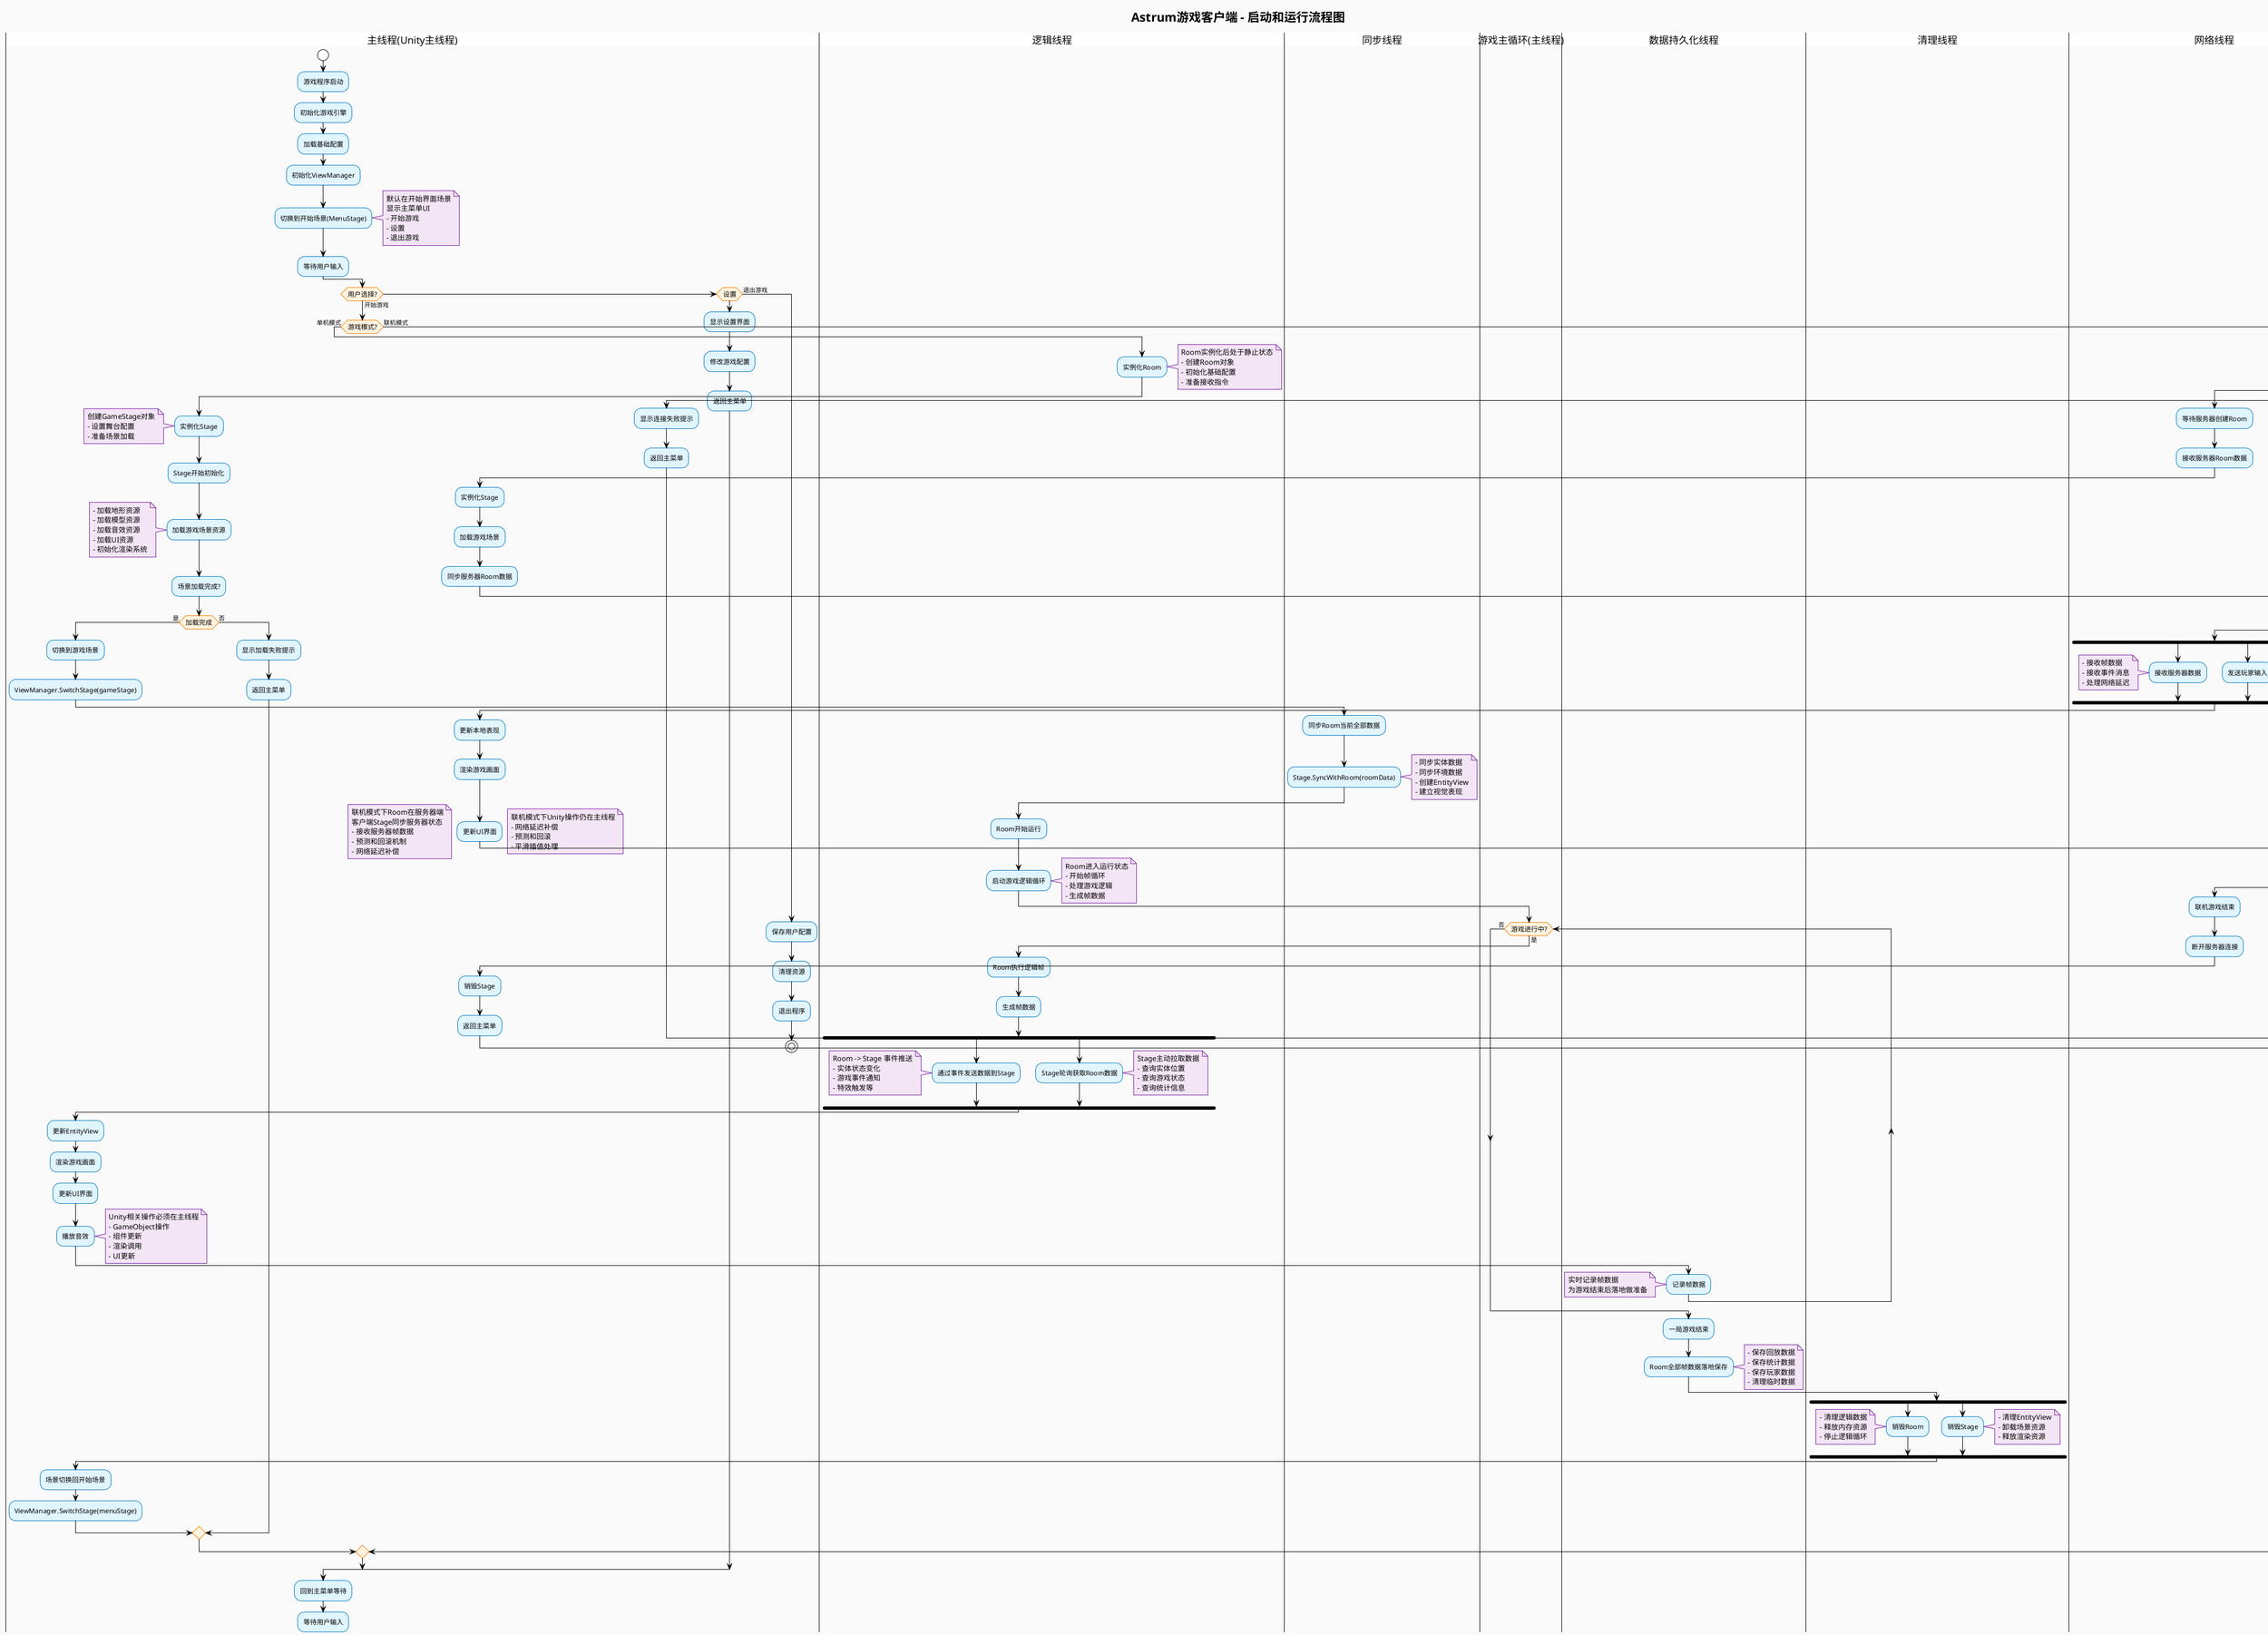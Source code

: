 @startuml 游戏客户端启动和运行流程图

title Astrum游戏客户端 - 启动和运行流程图

!theme plain
skinparam backgroundColor #FAFAFA
skinparam activity {
    BackgroundColor #E1F5FE
    BorderColor #0277BD
    FontSize 12
}
skinparam activityDiamond {
    BackgroundColor #FFF3E0
    BorderColor #F57C00
}
skinparam note {
    BackgroundColor #F3E5F5
    BorderColor #7B1FA2
}

|主线程(Unity主线程)|
start

:游戏程序启动;
:初始化游戏引擎;
:加载基础配置;
:初始化ViewManager;

:切换到开始场景(MenuStage);
note right
  默认在开始界面场景
  显示主菜单UI
  - 开始游戏
  - 设置
  - 退出游戏
end note

:等待用户输入;

if (用户选择?) then (开始游戏)
  
  if (游戏模式?) then (单机模式)
    
    |逻辑线程|
    :实例化Room;
    note right
      Room实例化后处于静止状态
      - 创建Room对象
      - 初始化基础配置
      - 准备接收指令
    end note
    
    |主线程(Unity主线程)|
    :实例化Stage;
    note left
      创建GameStage对象
      - 设置舞台配置
      - 准备场景加载
    end note
    
    :Stage开始初始化;
    :加载游戏场景资源;
    note left
      - 加载地形资源
      - 加载模型资源
      - 加载音效资源
      - 加载UI资源
      - 初始化渲染系统
    end note
    
    :场景加载完成?;
    if (加载完成) then (是)
      :切换到游戏场景;
      :ViewManager.SwitchStage(gameStage);
      
      |同步线程|
      :同步Room当前全部数据;
      :Stage.SyncWithRoom(roomData);
      note right
        - 同步实体数据
        - 同步环境数据
        - 创建EntityView
        - 建立视觉表现
      end note
      
      |逻辑线程|
      :Room开始运行;
      :启动游戏逻辑循环;
      note right
        Room进入运行状态
        - 开始帧循环
        - 处理游戏逻辑
        - 生成帧数据
      end note
      
      |游戏主循环(主线程)|
      while (游戏进行中?) is (是)
        
        |逻辑线程|
        :Room执行逻辑帧;
        :生成帧数据;
        
        fork
          :通过事件发送数据到Stage;
          note left
            Room -> Stage 事件推送
            - 实体状态变化
            - 游戏事件通知
            - 特效触发等
          end note
        fork again
          :Stage轮询获取Room数据;
          note right
            Stage主动拉取数据
            - 查询实体位置
            - 查询游戏状态
            - 查询统计信息
          end note
        end fork
        
        |主线程(Unity主线程)|
        :更新EntityView;
        :渲染游戏画面;
        :更新UI界面;
        :播放音效;
        note right
          Unity相关操作必须在主线程
          - GameObject操作
          - 组件更新
          - 渲染调用
          - UI更新
        end note
        
        |数据持久化线程|
        :记录帧数据;
        note left
          实时记录帧数据
          为游戏结束后落地做准备
        end note
        
      endwhile (否)
      
      :一局游戏结束;
      
      |数据持久化线程|
      :Room全部帧数据落地保存;
      note right
        - 保存回放数据
        - 保存统计数据
        - 保存玩家数据
        - 清理临时数据
      end note
      
      |清理线程|
      fork
        :销毁Room;
        note left
          - 清理逻辑数据
          - 释放内存资源
          - 停止逻辑循环
        end note
      fork again
        :销毁Stage;
        note right
          - 清理EntityView
          - 卸载场景资源
          - 释放渲染资源
        end note
      end fork
      
      |主线程(Unity主线程)|
      :场景切换回开始场景;
      :ViewManager.SwitchStage(menuStage);
      
    else (否)
      :显示加载失败提示;
      :返回主菜单;
    endif
    
  else (联机模式)
    |网络线程|
    :连接游戏服务器;
    if (连接成功?) then (是)
      :等待服务器创建Room;
      :接收服务器Room数据;
      
      |主线程(Unity主线程)|
      :实例化Stage;
      :加载游戏场景;
      :同步服务器Room数据;
      
      |联机游戏主循环(主线程)|
      while (联机游戏进行中?) is (是)
        
        |网络线程|
        fork
          :接收服务器数据;
          note left
            - 接收帧数据
            - 接收事件消息
            - 处理网络延迟
          end note
        fork again
          :发送玩家输入;
          note right
            - 发送操作指令
            - 发送心跳包
            - 上报客户端状态
          end note
        end fork
        
        |主线程(Unity主线程)|
        :更新本地表现;
        :渲染游戏画面;
        :更新UI界面;
        note right
          联机模式下Unity操作仍在主线程
          - 网络延迟补偿
          - 预测和回滚
          - 平滑插值处理
        end note
        
      endwhile (否)
      
      note left
        联机模式下Room在服务器端
        客户端Stage同步服务器状态
        - 接收服务器帧数据
        - 预测和回滚机制
        - 网络延迟补偿
      end note
      
      |网络线程|
      :联机游戏结束;
      :断开服务器连接;
      
      |主线程(Unity主线程)|
      :销毁Stage;
      :返回主菜单;
      
    else (否)
      :显示连接失败提示;
      :返回主菜单;
    endif
  endif
  
else if (设置)
  :显示设置界面;
  :修改游戏配置;
  :返回主菜单;
else (退出游戏)
  :保存用户配置;
  :清理资源;
  :退出程序;
  stop
endif

:回到主菜单等待;
:等待用户输入;

@enduml
